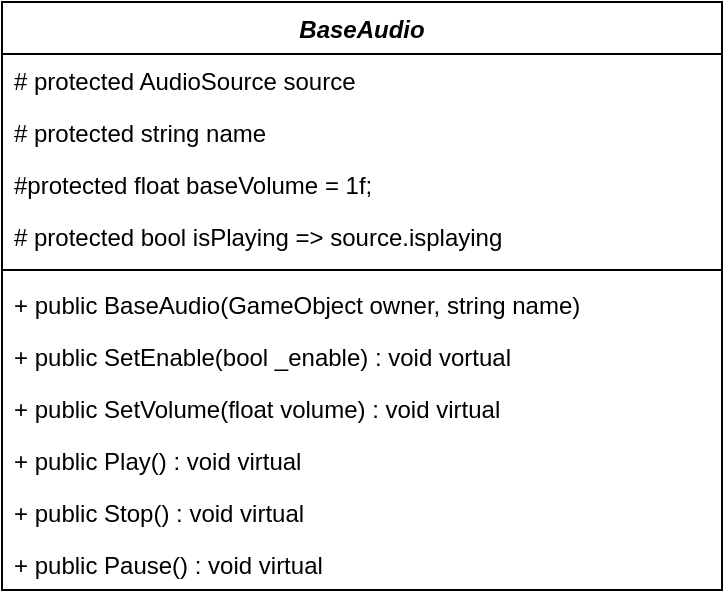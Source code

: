 <mxfile version="26.0.16">
  <diagram id="C5RBs43oDa-KdzZeNtuy" name="Page-1">
    <mxGraphModel dx="1426" dy="781" grid="1" gridSize="10" guides="1" tooltips="1" connect="1" arrows="1" fold="1" page="1" pageScale="1" pageWidth="827" pageHeight="1169" math="0" shadow="0">
      <root>
        <mxCell id="WIyWlLk6GJQsqaUBKTNV-0" />
        <mxCell id="WIyWlLk6GJQsqaUBKTNV-1" parent="WIyWlLk6GJQsqaUBKTNV-0" />
        <mxCell id="SoOgP6Sagb1TPGWOTWKA-0" value="&lt;i&gt;BaseAudio&lt;/i&gt;" style="swimlane;fontStyle=1;align=center;verticalAlign=top;childLayout=stackLayout;horizontal=1;startSize=26;horizontalStack=0;resizeParent=1;resizeParentMax=0;resizeLast=0;collapsible=1;marginBottom=0;whiteSpace=wrap;html=1;" vertex="1" parent="WIyWlLk6GJQsqaUBKTNV-1">
          <mxGeometry x="280" y="170" width="360" height="294" as="geometry" />
        </mxCell>
        <mxCell id="SoOgP6Sagb1TPGWOTWKA-1" value="# protected AudioSource source" style="text;strokeColor=none;fillColor=none;align=left;verticalAlign=top;spacingLeft=4;spacingRight=4;overflow=hidden;rotatable=0;points=[[0,0.5],[1,0.5]];portConstraint=eastwest;whiteSpace=wrap;html=1;" vertex="1" parent="SoOgP6Sagb1TPGWOTWKA-0">
          <mxGeometry y="26" width="360" height="26" as="geometry" />
        </mxCell>
        <mxCell id="SoOgP6Sagb1TPGWOTWKA-4" value="# protected string name" style="text;strokeColor=none;fillColor=none;align=left;verticalAlign=top;spacingLeft=4;spacingRight=4;overflow=hidden;rotatable=0;points=[[0,0.5],[1,0.5]];portConstraint=eastwest;whiteSpace=wrap;html=1;" vertex="1" parent="SoOgP6Sagb1TPGWOTWKA-0">
          <mxGeometry y="52" width="360" height="26" as="geometry" />
        </mxCell>
        <mxCell id="SoOgP6Sagb1TPGWOTWKA-5" value="#protected float baseVolume = 1f;" style="text;strokeColor=none;fillColor=none;align=left;verticalAlign=top;spacingLeft=4;spacingRight=4;overflow=hidden;rotatable=0;points=[[0,0.5],[1,0.5]];portConstraint=eastwest;whiteSpace=wrap;html=1;" vertex="1" parent="SoOgP6Sagb1TPGWOTWKA-0">
          <mxGeometry y="78" width="360" height="26" as="geometry" />
        </mxCell>
        <mxCell id="SoOgP6Sagb1TPGWOTWKA-6" value="# protected bool isPlaying =&amp;gt; source.isplaying" style="text;strokeColor=none;fillColor=none;align=left;verticalAlign=top;spacingLeft=4;spacingRight=4;overflow=hidden;rotatable=0;points=[[0,0.5],[1,0.5]];portConstraint=eastwest;whiteSpace=wrap;html=1;" vertex="1" parent="SoOgP6Sagb1TPGWOTWKA-0">
          <mxGeometry y="104" width="360" height="26" as="geometry" />
        </mxCell>
        <mxCell id="SoOgP6Sagb1TPGWOTWKA-2" value="" style="line;strokeWidth=1;fillColor=none;align=left;verticalAlign=middle;spacingTop=-1;spacingLeft=3;spacingRight=3;rotatable=0;labelPosition=right;points=[];portConstraint=eastwest;strokeColor=inherit;" vertex="1" parent="SoOgP6Sagb1TPGWOTWKA-0">
          <mxGeometry y="130" width="360" height="8" as="geometry" />
        </mxCell>
        <mxCell id="SoOgP6Sagb1TPGWOTWKA-3" value="+ public BaseAudio(GameObject owner, string name)" style="text;strokeColor=none;fillColor=none;align=left;verticalAlign=top;spacingLeft=4;spacingRight=4;overflow=hidden;rotatable=0;points=[[0,0.5],[1,0.5]];portConstraint=eastwest;whiteSpace=wrap;html=1;" vertex="1" parent="SoOgP6Sagb1TPGWOTWKA-0">
          <mxGeometry y="138" width="360" height="26" as="geometry" />
        </mxCell>
        <mxCell id="SoOgP6Sagb1TPGWOTWKA-7" value="+ public SetEnable(bool _enable) : void vortual" style="text;strokeColor=none;fillColor=none;align=left;verticalAlign=top;spacingLeft=4;spacingRight=4;overflow=hidden;rotatable=0;points=[[0,0.5],[1,0.5]];portConstraint=eastwest;whiteSpace=wrap;html=1;" vertex="1" parent="SoOgP6Sagb1TPGWOTWKA-0">
          <mxGeometry y="164" width="360" height="26" as="geometry" />
        </mxCell>
        <mxCell id="SoOgP6Sagb1TPGWOTWKA-10" value="+ public SetVolume(float volume) : void virtual" style="text;strokeColor=none;fillColor=none;align=left;verticalAlign=top;spacingLeft=4;spacingRight=4;overflow=hidden;rotatable=0;points=[[0,0.5],[1,0.5]];portConstraint=eastwest;whiteSpace=wrap;html=1;" vertex="1" parent="SoOgP6Sagb1TPGWOTWKA-0">
          <mxGeometry y="190" width="360" height="26" as="geometry" />
        </mxCell>
        <mxCell id="SoOgP6Sagb1TPGWOTWKA-11" value="+ public Play() : void virtual" style="text;strokeColor=none;fillColor=none;align=left;verticalAlign=top;spacingLeft=4;spacingRight=4;overflow=hidden;rotatable=0;points=[[0,0.5],[1,0.5]];portConstraint=eastwest;whiteSpace=wrap;html=1;" vertex="1" parent="SoOgP6Sagb1TPGWOTWKA-0">
          <mxGeometry y="216" width="360" height="26" as="geometry" />
        </mxCell>
        <mxCell id="SoOgP6Sagb1TPGWOTWKA-12" value="+ public Stop() : void virtual" style="text;strokeColor=none;fillColor=none;align=left;verticalAlign=top;spacingLeft=4;spacingRight=4;overflow=hidden;rotatable=0;points=[[0,0.5],[1,0.5]];portConstraint=eastwest;whiteSpace=wrap;html=1;" vertex="1" parent="SoOgP6Sagb1TPGWOTWKA-0">
          <mxGeometry y="242" width="360" height="26" as="geometry" />
        </mxCell>
        <mxCell id="SoOgP6Sagb1TPGWOTWKA-13" value="+ public Pause() : void virtual" style="text;strokeColor=none;fillColor=none;align=left;verticalAlign=top;spacingLeft=4;spacingRight=4;overflow=hidden;rotatable=0;points=[[0,0.5],[1,0.5]];portConstraint=eastwest;whiteSpace=wrap;html=1;" vertex="1" parent="SoOgP6Sagb1TPGWOTWKA-0">
          <mxGeometry y="268" width="360" height="26" as="geometry" />
        </mxCell>
      </root>
    </mxGraphModel>
  </diagram>
</mxfile>
